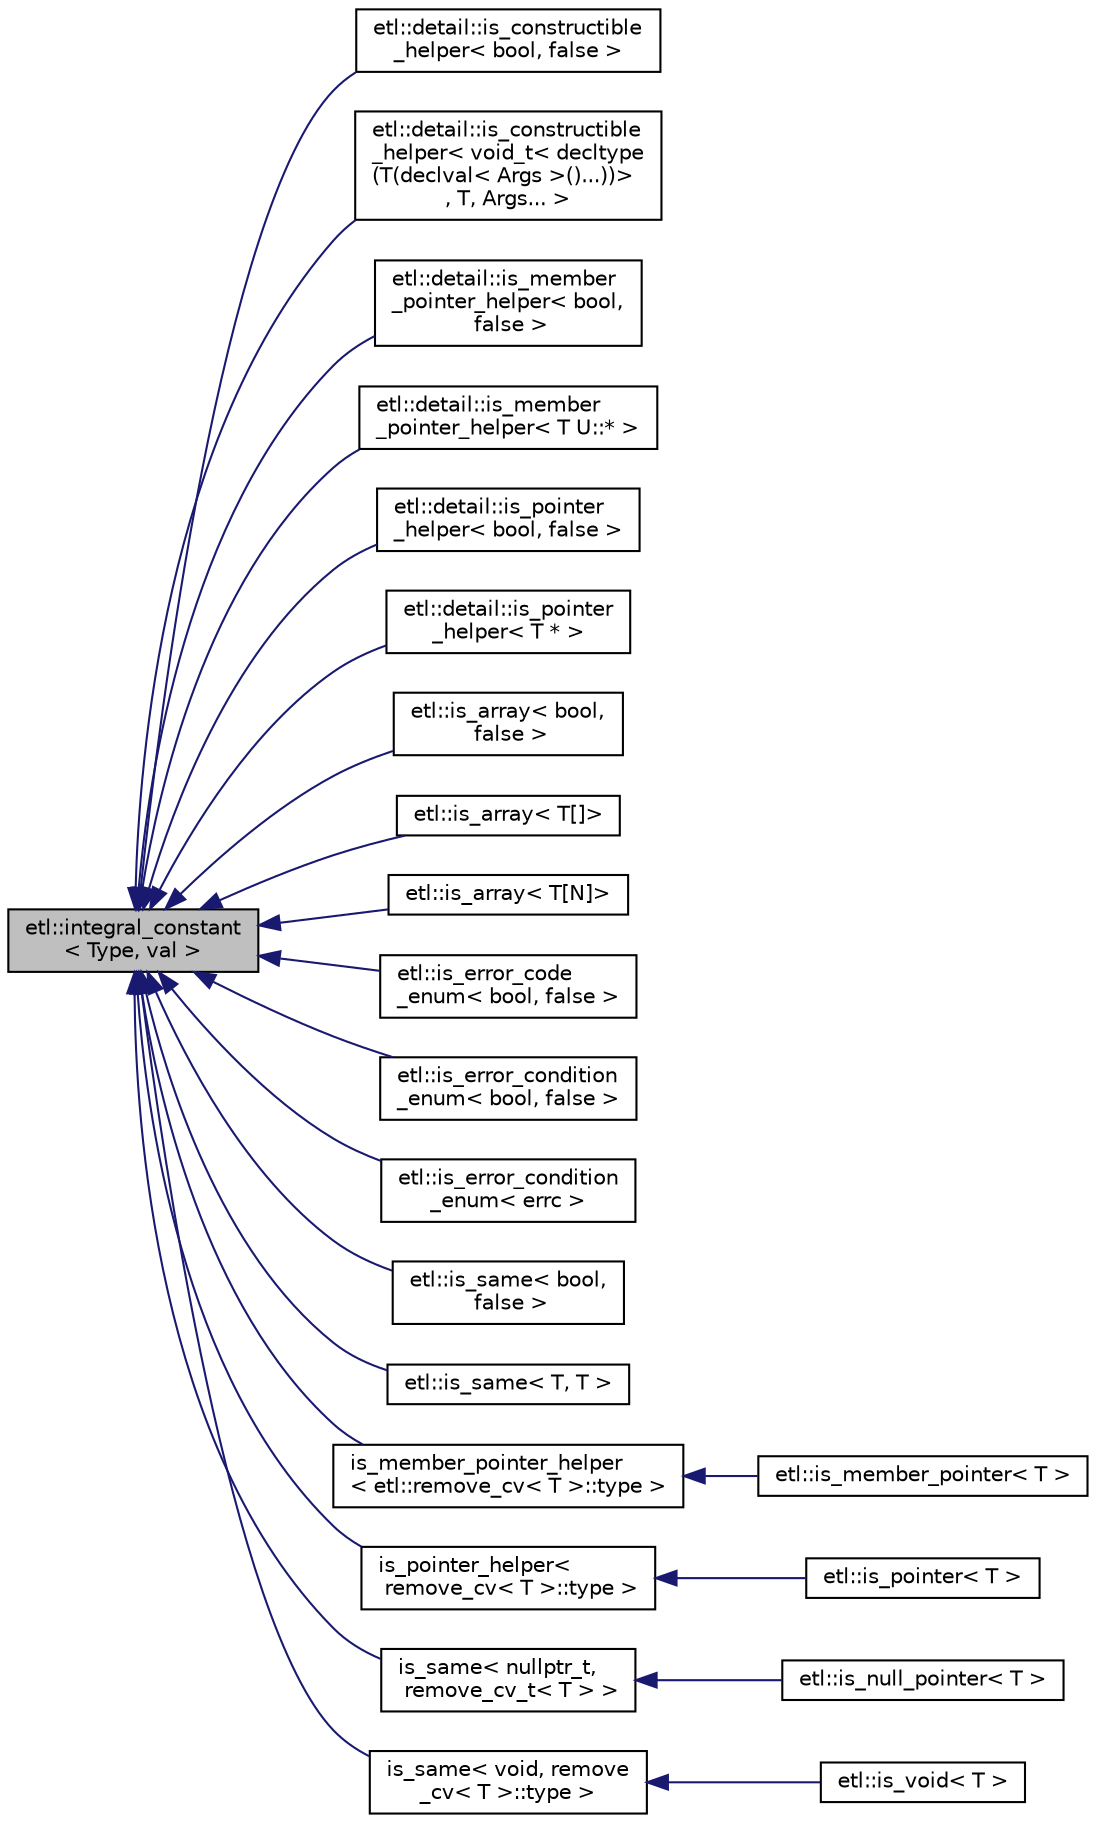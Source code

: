 digraph "etl::integral_constant&lt; Type, val &gt;"
{
  edge [fontname="Helvetica",fontsize="10",labelfontname="Helvetica",labelfontsize="10"];
  node [fontname="Helvetica",fontsize="10",shape=record];
  rankdir="LR";
  Node0 [label="etl::integral_constant\l\< Type, val \>",height=0.2,width=0.4,color="black", fillcolor="grey75", style="filled", fontcolor="black"];
  Node0 -> Node1 [dir="back",color="midnightblue",fontsize="10",style="solid",fontname="Helvetica"];
  Node1 [label="etl::detail::is_constructible\l_helper\< bool, false \>",height=0.2,width=0.4,color="black", fillcolor="white", style="filled",URL="$structetl_1_1detail_1_1is__constructible__helper.html"];
  Node0 -> Node2 [dir="back",color="midnightblue",fontsize="10",style="solid",fontname="Helvetica"];
  Node2 [label="etl::detail::is_constructible\l_helper\< void_t\< decltype\l(T(declval\< Args \>()...))\>\l, T, Args... \>",height=0.2,width=0.4,color="black", fillcolor="white", style="filled",URL="$structetl_1_1detail_1_1is__constructible__helper_3_01void__t_3_01decltype_07T_07declval_3_01Argsa80037a39bb9e756040a068d64e78d77.html"];
  Node0 -> Node3 [dir="back",color="midnightblue",fontsize="10",style="solid",fontname="Helvetica"];
  Node3 [label="etl::detail::is_member\l_pointer_helper\< bool,\l false \>",height=0.2,width=0.4,color="black", fillcolor="white", style="filled",URL="$structetl_1_1detail_1_1is__member__pointer__helper.html"];
  Node0 -> Node4 [dir="back",color="midnightblue",fontsize="10",style="solid",fontname="Helvetica"];
  Node4 [label="etl::detail::is_member\l_pointer_helper\< T U::* \>",height=0.2,width=0.4,color="black", fillcolor="white", style="filled",URL="$structetl_1_1detail_1_1is__member__pointer__helper_3_01T_01U_1_1_5_01_4.html"];
  Node0 -> Node5 [dir="back",color="midnightblue",fontsize="10",style="solid",fontname="Helvetica"];
  Node5 [label="etl::detail::is_pointer\l_helper\< bool, false \>",height=0.2,width=0.4,color="black", fillcolor="white", style="filled",URL="$structetl_1_1detail_1_1is__pointer__helper.html"];
  Node0 -> Node6 [dir="back",color="midnightblue",fontsize="10",style="solid",fontname="Helvetica"];
  Node6 [label="etl::detail::is_pointer\l_helper\< T * \>",height=0.2,width=0.4,color="black", fillcolor="white", style="filled",URL="$structetl_1_1detail_1_1is__pointer__helper_3_01T_01_5_01_4.html"];
  Node0 -> Node7 [dir="back",color="midnightblue",fontsize="10",style="solid",fontname="Helvetica"];
  Node7 [label="etl::is_array\< bool,\l false \>",height=0.2,width=0.4,color="black", fillcolor="white", style="filled",URL="$structetl_1_1is__array.html"];
  Node0 -> Node8 [dir="back",color="midnightblue",fontsize="10",style="solid",fontname="Helvetica"];
  Node8 [label="etl::is_array\< T[]\>",height=0.2,width=0.4,color="black", fillcolor="white", style="filled",URL="$structetl_1_1is__array_3_01T[]_4.html"];
  Node0 -> Node9 [dir="back",color="midnightblue",fontsize="10",style="solid",fontname="Helvetica"];
  Node9 [label="etl::is_array\< T[N]\>",height=0.2,width=0.4,color="black", fillcolor="white", style="filled",URL="$structetl_1_1is__array_3_01T[N]_4.html"];
  Node0 -> Node10 [dir="back",color="midnightblue",fontsize="10",style="solid",fontname="Helvetica"];
  Node10 [label="etl::is_error_code\l_enum\< bool, false \>",height=0.2,width=0.4,color="black", fillcolor="white", style="filled",URL="$structetl_1_1is__error__code__enum.html"];
  Node0 -> Node11 [dir="back",color="midnightblue",fontsize="10",style="solid",fontname="Helvetica"];
  Node11 [label="etl::is_error_condition\l_enum\< bool, false \>",height=0.2,width=0.4,color="black", fillcolor="white", style="filled",URL="$structetl_1_1is__error__condition__enum.html"];
  Node0 -> Node12 [dir="back",color="midnightblue",fontsize="10",style="solid",fontname="Helvetica"];
  Node12 [label="etl::is_error_condition\l_enum\< errc \>",height=0.2,width=0.4,color="black", fillcolor="white", style="filled",URL="$structetl_1_1is__error__condition__enum_3_01errc_01_4.html"];
  Node0 -> Node13 [dir="back",color="midnightblue",fontsize="10",style="solid",fontname="Helvetica"];
  Node13 [label="etl::is_same\< bool,\l false \>",height=0.2,width=0.4,color="black", fillcolor="white", style="filled",URL="$structetl_1_1is__same.html",tooltip="If T and U name the same type (taking into account const/volatile qualifications), provides the member constant value equal to true. Otherwise value is false. "];
  Node0 -> Node14 [dir="back",color="midnightblue",fontsize="10",style="solid",fontname="Helvetica"];
  Node14 [label="etl::is_same\< T, T \>",height=0.2,width=0.4,color="black", fillcolor="white", style="filled",URL="$structetl_1_1is__same_3_01T_00_01T_01_4.html"];
  Node0 -> Node15 [dir="back",color="midnightblue",fontsize="10",style="solid",fontname="Helvetica"];
  Node15 [label="is_member_pointer_helper\l\< etl::remove_cv\< T \>::type \>",height=0.2,width=0.4,color="black", fillcolor="white", style="filled",URL="$structetl_1_1detail_1_1is__member__pointer__helper.html"];
  Node15 -> Node16 [dir="back",color="midnightblue",fontsize="10",style="solid",fontname="Helvetica"];
  Node16 [label="etl::is_member_pointer\< T \>",height=0.2,width=0.4,color="black", fillcolor="white", style="filled",URL="$structetl_1_1is__member__pointer.html",tooltip="If T is pointer to non-static member object or a pointer to non-static member function, provides the member constant value equal true. For any other type, value is false. The behavior of a program that adds specializations for is_member_pointer or is_member_pointer_v (since C++17) is undefined. "];
  Node0 -> Node17 [dir="back",color="midnightblue",fontsize="10",style="solid",fontname="Helvetica"];
  Node17 [label="is_pointer_helper\<\l remove_cv\< T \>::type \>",height=0.2,width=0.4,color="black", fillcolor="white", style="filled",URL="$structetl_1_1detail_1_1is__pointer__helper.html"];
  Node17 -> Node18 [dir="back",color="midnightblue",fontsize="10",style="solid",fontname="Helvetica"];
  Node18 [label="etl::is_pointer\< T \>",height=0.2,width=0.4,color="black", fillcolor="white", style="filled",URL="$structetl_1_1is__pointer.html"];
  Node0 -> Node19 [dir="back",color="midnightblue",fontsize="10",style="solid",fontname="Helvetica"];
  Node19 [label="is_same\< nullptr_t,\l remove_cv_t\< T \> \>",height=0.2,width=0.4,color="black", fillcolor="white", style="filled",URL="$structetl_1_1is__same.html"];
  Node19 -> Node20 [dir="back",color="midnightblue",fontsize="10",style="solid",fontname="Helvetica"];
  Node20 [label="etl::is_null_pointer\< T \>",height=0.2,width=0.4,color="black", fillcolor="white", style="filled",URL="$structetl_1_1is__null__pointer.html"];
  Node0 -> Node21 [dir="back",color="midnightblue",fontsize="10",style="solid",fontname="Helvetica"];
  Node21 [label="is_same\< void, remove\l_cv\< T \>::type \>",height=0.2,width=0.4,color="black", fillcolor="white", style="filled",URL="$structetl_1_1is__same.html"];
  Node21 -> Node22 [dir="back",color="midnightblue",fontsize="10",style="solid",fontname="Helvetica"];
  Node22 [label="etl::is_void\< T \>",height=0.2,width=0.4,color="black", fillcolor="white", style="filled",URL="$structetl_1_1is__void.html",tooltip="Define a member typedef only if a boolean constant is true. "];
}
